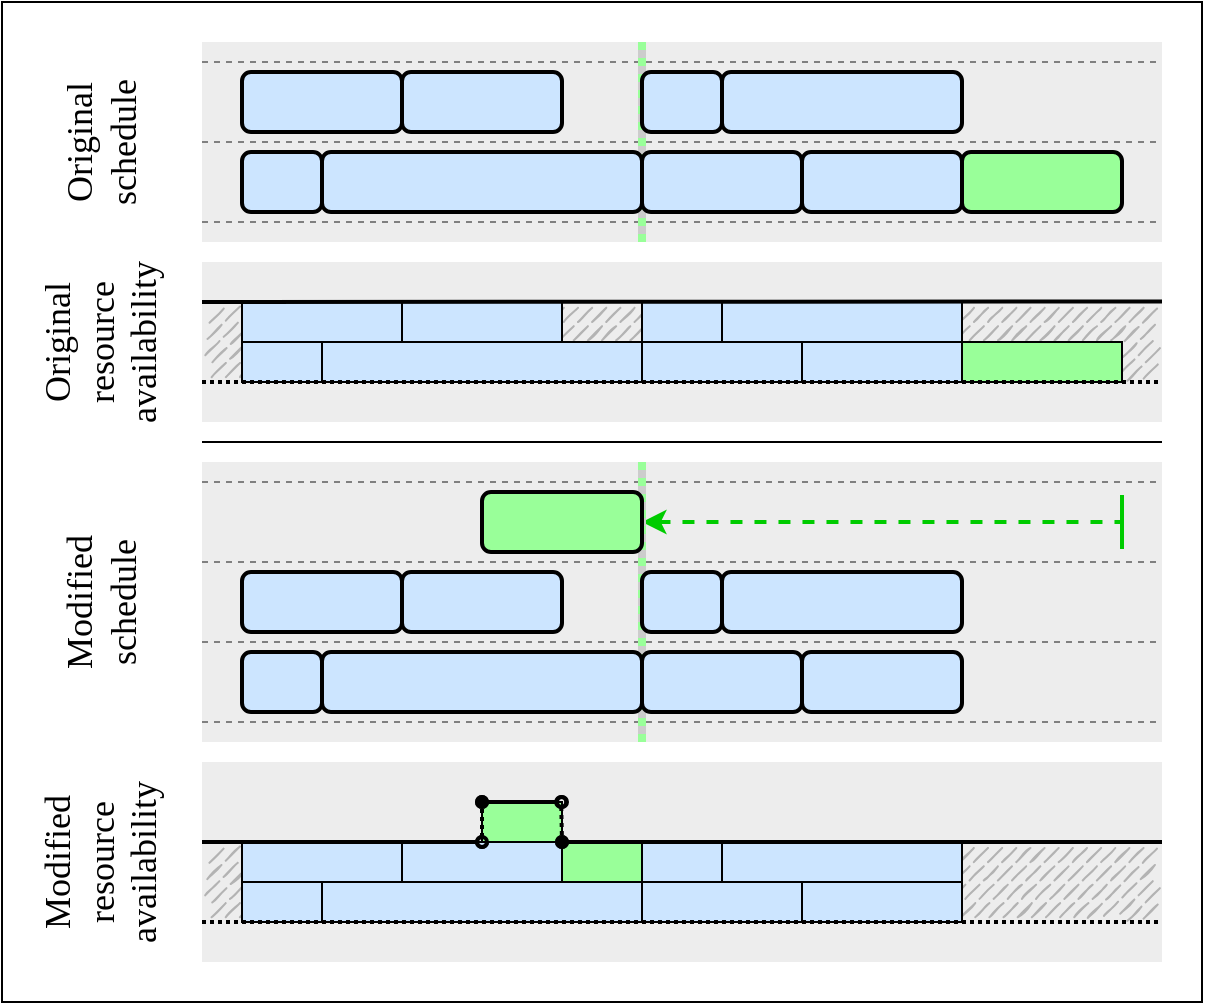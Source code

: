 <mxfile version="21.6.8" type="device">
  <diagram name="Page-1" id="vY85M9h08xzdCbBXcsBL">
    <mxGraphModel dx="1471" dy="850" grid="1" gridSize="10" guides="1" tooltips="1" connect="1" arrows="1" fold="1" page="1" pageScale="1" pageWidth="827" pageHeight="1169" math="0" shadow="0">
      <root>
        <mxCell id="0" />
        <mxCell id="1" parent="0" />
        <mxCell id="3WquMNs34_3FFJGKUzJI-1" value="" style="rounded=0;whiteSpace=wrap;html=1;movable=1;resizable=1;rotatable=1;deletable=1;editable=1;locked=0;connectable=1;" vertex="1" parent="1">
          <mxGeometry x="40" y="40" width="600" height="500" as="geometry" />
        </mxCell>
        <mxCell id="3WquMNs34_3FFJGKUzJI-158" value="" style="rounded=0;whiteSpace=wrap;html=1;glass=0;sketch=0;fillStyle=auto;sketchStyle=rough;fontSize=20;strokeColor=none;strokeWidth=1;fillColor=#EDEDED;gradientColor=none;gradientDirection=north;container=0;movable=1;resizable=1;rotatable=1;deletable=1;editable=1;locked=0;connectable=1;" vertex="1" parent="1">
          <mxGeometry x="140" y="420" width="480" height="100" as="geometry" />
        </mxCell>
        <mxCell id="3WquMNs34_3FFJGKUzJI-131" value="" style="rounded=0;whiteSpace=wrap;html=1;glass=0;sketch=0;fillStyle=auto;sketchStyle=rough;fontSize=20;strokeColor=none;strokeWidth=1;fillColor=#EDEDED;gradientColor=none;gradientDirection=north;container=0;movable=1;resizable=1;rotatable=1;deletable=1;editable=1;locked=0;connectable=1;" vertex="1" parent="1">
          <mxGeometry x="140" y="170" width="480" height="80" as="geometry" />
        </mxCell>
        <mxCell id="3WquMNs34_3FFJGKUzJI-95" value="" style="rounded=0;whiteSpace=wrap;html=1;glass=0;sketch=0;fillStyle=auto;sketchStyle=rough;fontSize=20;strokeColor=none;strokeWidth=1;fillColor=#EDEDED;gradientColor=none;gradientDirection=north;container=0;movable=1;resizable=1;rotatable=1;deletable=1;editable=1;locked=0;connectable=1;" vertex="1" parent="1">
          <mxGeometry x="140" y="60" width="480" height="100" as="geometry" />
        </mxCell>
        <mxCell id="3WquMNs34_3FFJGKUzJI-5" value="" style="rounded=0;whiteSpace=wrap;html=1;glass=0;sketch=0;fillStyle=auto;sketchStyle=rough;fontSize=20;strokeColor=none;strokeWidth=1;fillColor=#EDEDED;gradientColor=none;gradientDirection=north;container=0;movable=1;resizable=1;rotatable=1;deletable=1;editable=1;locked=0;connectable=1;" vertex="1" parent="1">
          <mxGeometry x="140" y="270" width="480" height="140" as="geometry" />
        </mxCell>
        <mxCell id="3WquMNs34_3FFJGKUzJI-94" value="" style="endArrow=baseDash;html=1;rounded=0;strokeWidth=2;dashed=1;startArrow=classic;startFill=1;endFill=0;strokeColor=#00CC00;startSize=6;endSize=24;exitX=1;exitY=0.5;exitDx=0;exitDy=0;" edge="1" parent="1" source="3WquMNs34_3FFJGKUzJI-89">
          <mxGeometry width="50" height="50" relative="1" as="geometry">
            <mxPoint x="360" y="260" as="sourcePoint" />
            <mxPoint x="600" y="300" as="targetPoint" />
          </mxGeometry>
        </mxCell>
        <mxCell id="3WquMNs34_3FFJGKUzJI-68" value="Original&lt;br&gt;schedule" style="text;html=1;strokeColor=none;fillColor=none;align=center;verticalAlign=middle;whiteSpace=wrap;rounded=0;glass=0;sketch=0;fillStyle=auto;sketchStyle=rough;fontFamily=Verdana;fontSize=18;container=0;horizontal=0;movable=1;resizable=1;rotatable=1;deletable=1;editable=1;locked=0;connectable=1;" vertex="1" parent="1">
          <mxGeometry x="40" y="60" width="100" height="100" as="geometry" />
        </mxCell>
        <mxCell id="3WquMNs34_3FFJGKUzJI-27" value="" style="rounded=1;whiteSpace=wrap;html=1;fontStyle=0;fontSize=20;strokeWidth=2;fillColor=#CCE5FF;" vertex="1" parent="1">
          <mxGeometry x="160" y="75" width="80" height="30" as="geometry" />
        </mxCell>
        <mxCell id="3WquMNs34_3FFJGKUzJI-69" value="" style="rounded=1;whiteSpace=wrap;html=1;fontStyle=0;fontSize=20;strokeWidth=2;fillColor=#CCE5FF;" vertex="1" parent="1">
          <mxGeometry x="160" y="115" width="40" height="30" as="geometry" />
        </mxCell>
        <mxCell id="3WquMNs34_3FFJGKUzJI-76" value="" style="rounded=1;whiteSpace=wrap;html=1;fontStyle=0;fontSize=20;strokeWidth=2;fillColor=#99FF99;" vertex="1" parent="1">
          <mxGeometry x="520" y="115" width="80" height="30" as="geometry" />
        </mxCell>
        <mxCell id="3WquMNs34_3FFJGKUzJI-78" value="" style="rounded=1;whiteSpace=wrap;html=1;fontStyle=0;fontSize=20;strokeWidth=2;fillColor=#CCE5FF;" vertex="1" parent="1">
          <mxGeometry x="440" y="115" width="80" height="30" as="geometry" />
        </mxCell>
        <mxCell id="3WquMNs34_3FFJGKUzJI-79" value="" style="rounded=1;whiteSpace=wrap;html=1;fontStyle=0;fontSize=20;strokeWidth=2;fillColor=#CCE5FF;" vertex="1" parent="1">
          <mxGeometry x="400" y="75" width="120" height="30" as="geometry" />
        </mxCell>
        <mxCell id="3WquMNs34_3FFJGKUzJI-82" value="" style="rounded=1;whiteSpace=wrap;html=1;fontStyle=0;fontSize=20;strokeWidth=2;fillColor=#CCE5FF;" vertex="1" parent="1">
          <mxGeometry x="160" y="325" width="80" height="30" as="geometry" />
        </mxCell>
        <mxCell id="3WquMNs34_3FFJGKUzJI-83" value="" style="rounded=1;whiteSpace=wrap;html=1;fontStyle=0;fontSize=20;strokeWidth=2;fillColor=#CCE5FF;" vertex="1" parent="1">
          <mxGeometry x="160" y="365" width="40" height="30" as="geometry" />
        </mxCell>
        <mxCell id="3WquMNs34_3FFJGKUzJI-90" value="" style="rounded=1;whiteSpace=wrap;html=1;fontStyle=0;fontSize=20;strokeWidth=2;fillColor=#CCE5FF;" vertex="1" parent="1">
          <mxGeometry x="440" y="365" width="80" height="30" as="geometry" />
        </mxCell>
        <mxCell id="3WquMNs34_3FFJGKUzJI-91" value="" style="rounded=1;whiteSpace=wrap;html=1;fontStyle=0;fontSize=20;strokeWidth=2;fillColor=#CCE5FF;" vertex="1" parent="1">
          <mxGeometry x="400" y="325" width="120" height="30" as="geometry" />
        </mxCell>
        <mxCell id="3WquMNs34_3FFJGKUzJI-100" value="" style="endArrow=none;dashed=1;html=1;strokeWidth=1;rounded=0;fontSize=20;startSize=5;endSize=5;targetPerimeterSpacing=0;jumpStyle=none;jumpSize=6;strokeColor=#808080;fontStyle=0;movable=1;resizable=1;rotatable=1;deletable=1;editable=1;locked=0;connectable=1;" edge="1" parent="1">
          <mxGeometry width="50" height="50" relative="1" as="geometry">
            <mxPoint x="140" y="70" as="sourcePoint" />
            <mxPoint x="620" y="70" as="targetPoint" />
          </mxGeometry>
        </mxCell>
        <mxCell id="3WquMNs34_3FFJGKUzJI-101" value="" style="endArrow=none;dashed=1;html=1;strokeWidth=1;rounded=0;fontSize=20;startSize=5;endSize=5;targetPerimeterSpacing=0;jumpStyle=none;jumpSize=6;strokeColor=#808080;fontStyle=0;movable=1;resizable=1;rotatable=1;deletable=1;editable=1;locked=0;connectable=1;" edge="1" parent="1">
          <mxGeometry width="50" height="50" relative="1" as="geometry">
            <mxPoint x="140" y="110" as="sourcePoint" />
            <mxPoint x="620" y="110" as="targetPoint" />
          </mxGeometry>
        </mxCell>
        <mxCell id="3WquMNs34_3FFJGKUzJI-102" value="" style="endArrow=none;dashed=1;html=1;strokeWidth=1;rounded=0;fontSize=20;startSize=5;endSize=5;targetPerimeterSpacing=0;jumpStyle=none;jumpSize=6;strokeColor=#808080;fontStyle=0;movable=1;resizable=1;rotatable=1;deletable=1;editable=1;locked=0;connectable=1;" edge="1" parent="1">
          <mxGeometry width="50" height="50" relative="1" as="geometry">
            <mxPoint x="140" y="320" as="sourcePoint" />
            <mxPoint x="620" y="320" as="targetPoint" />
          </mxGeometry>
        </mxCell>
        <mxCell id="3WquMNs34_3FFJGKUzJI-103" value="" style="endArrow=none;dashed=1;html=1;strokeWidth=1;rounded=0;fontSize=20;startSize=5;endSize=5;targetPerimeterSpacing=0;jumpStyle=none;jumpSize=6;strokeColor=#808080;fontStyle=0;movable=1;resizable=1;rotatable=1;deletable=1;editable=1;locked=0;connectable=1;" edge="1" parent="1">
          <mxGeometry width="50" height="50" relative="1" as="geometry">
            <mxPoint x="140" y="360" as="sourcePoint" />
            <mxPoint x="620" y="360" as="targetPoint" />
          </mxGeometry>
        </mxCell>
        <mxCell id="3WquMNs34_3FFJGKUzJI-104" value="" style="endArrow=none;dashed=1;html=1;strokeWidth=1;rounded=0;fontSize=20;startSize=5;endSize=5;targetPerimeterSpacing=0;jumpStyle=none;jumpSize=6;strokeColor=#808080;fontStyle=0;movable=1;resizable=1;rotatable=1;deletable=1;editable=1;locked=0;connectable=1;" edge="1" parent="1">
          <mxGeometry width="50" height="50" relative="1" as="geometry">
            <mxPoint x="140" y="400" as="sourcePoint" />
            <mxPoint x="620" y="400" as="targetPoint" />
          </mxGeometry>
        </mxCell>
        <mxCell id="3WquMNs34_3FFJGKUzJI-105" value="" style="endArrow=none;dashed=1;html=1;strokeWidth=1;rounded=0;fontSize=20;startSize=5;endSize=5;targetPerimeterSpacing=0;jumpStyle=none;jumpSize=6;strokeColor=#808080;fontStyle=0;movable=1;resizable=1;rotatable=1;deletable=1;editable=1;locked=0;connectable=1;" edge="1" parent="1">
          <mxGeometry width="50" height="50" relative="1" as="geometry">
            <mxPoint x="140" y="280" as="sourcePoint" />
            <mxPoint x="620" y="280" as="targetPoint" />
          </mxGeometry>
        </mxCell>
        <mxCell id="3WquMNs34_3FFJGKUzJI-106" value="" style="endArrow=none;dashed=1;html=1;strokeWidth=1;rounded=0;fontSize=20;startSize=5;endSize=5;targetPerimeterSpacing=0;jumpStyle=none;jumpSize=6;strokeColor=#808080;fontStyle=0;movable=1;resizable=1;rotatable=1;deletable=1;editable=1;locked=0;connectable=1;" edge="1" parent="1">
          <mxGeometry width="50" height="50" relative="1" as="geometry">
            <mxPoint x="140" y="150" as="sourcePoint" />
            <mxPoint x="620" y="150" as="targetPoint" />
          </mxGeometry>
        </mxCell>
        <mxCell id="3WquMNs34_3FFJGKUzJI-96" value="" style="endArrow=none;dashed=1;html=1;strokeWidth=4;rounded=0;strokeColor=#CCCCCC;dashPattern=1 1;jumpStyle=none;shadow=0;" edge="1" parent="1">
          <mxGeometry width="50" height="50" relative="1" as="geometry">
            <mxPoint x="360" y="156" as="sourcePoint" />
            <mxPoint x="360" y="60" as="targetPoint" />
          </mxGeometry>
        </mxCell>
        <mxCell id="3WquMNs34_3FFJGKUzJI-80" value="" style="endArrow=none;dashed=1;html=1;strokeWidth=4;rounded=0;strokeColor=#99FF99;dashPattern=1 1;jumpStyle=none;shadow=0;" edge="1" parent="1">
          <mxGeometry width="50" height="50" relative="1" as="geometry">
            <mxPoint x="360" y="160" as="sourcePoint" />
            <mxPoint x="360" y="60" as="targetPoint" />
          </mxGeometry>
        </mxCell>
        <mxCell id="3WquMNs34_3FFJGKUzJI-71" value="" style="rounded=1;whiteSpace=wrap;html=1;fontStyle=0;fontSize=20;strokeWidth=2;fillColor=#CCE5FF;" vertex="1" parent="1">
          <mxGeometry x="240" y="75" width="80" height="30" as="geometry" />
        </mxCell>
        <mxCell id="3WquMNs34_3FFJGKUzJI-98" value="" style="endArrow=none;dashed=1;html=1;strokeWidth=4;rounded=0;strokeColor=#CCCCCC;dashPattern=1 1;jumpStyle=none;shadow=0;" edge="1" parent="1">
          <mxGeometry width="50" height="50" relative="1" as="geometry">
            <mxPoint x="360" y="406" as="sourcePoint" />
            <mxPoint x="360" y="272" as="targetPoint" />
          </mxGeometry>
        </mxCell>
        <mxCell id="3WquMNs34_3FFJGKUzJI-99" value="" style="endArrow=none;dashed=1;html=1;strokeWidth=4;rounded=0;strokeColor=#99FF99;dashPattern=1 1;jumpStyle=none;shadow=0;" edge="1" parent="1">
          <mxGeometry width="50" height="50" relative="1" as="geometry">
            <mxPoint x="360" y="410" as="sourcePoint" />
            <mxPoint x="360" y="270" as="targetPoint" />
          </mxGeometry>
        </mxCell>
        <mxCell id="3WquMNs34_3FFJGKUzJI-85" value="" style="rounded=1;whiteSpace=wrap;html=1;fontStyle=0;fontSize=20;strokeWidth=2;fillColor=#CCE5FF;" vertex="1" parent="1">
          <mxGeometry x="240" y="325" width="80" height="30" as="geometry" />
        </mxCell>
        <mxCell id="3WquMNs34_3FFJGKUzJI-108" value="Modified&lt;br&gt;schedule" style="text;html=1;strokeColor=none;fillColor=none;align=center;verticalAlign=middle;whiteSpace=wrap;rounded=0;glass=0;sketch=0;fillStyle=auto;sketchStyle=rough;fontFamily=Verdana;fontSize=18;container=0;horizontal=0;movable=1;resizable=1;rotatable=1;deletable=1;editable=1;locked=0;connectable=1;" vertex="1" parent="1">
          <mxGeometry x="40" y="270" width="100" height="140" as="geometry" />
        </mxCell>
        <mxCell id="3WquMNs34_3FFJGKUzJI-109" value="" style="endArrow=none;html=1;strokeWidth=1;rounded=0;fontSize=20;startSize=5;endSize=5;targetPerimeterSpacing=0;jumpStyle=none;jumpSize=6;strokeColor=#000000;fontStyle=0;movable=1;resizable=1;rotatable=1;deletable=1;editable=1;locked=0;connectable=1;" edge="1" parent="1">
          <mxGeometry width="50" height="50" relative="1" as="geometry">
            <mxPoint x="140" y="260" as="sourcePoint" />
            <mxPoint x="620" y="260" as="targetPoint" />
          </mxGeometry>
        </mxCell>
        <mxCell id="3WquMNs34_3FFJGKUzJI-112" value="Modified resource availability" style="text;html=1;strokeColor=none;fillColor=none;align=center;verticalAlign=middle;whiteSpace=wrap;rounded=0;glass=0;sketch=0;fillStyle=auto;sketchStyle=rough;fontFamily=Verdana;fontSize=18;container=0;horizontal=0;movable=1;resizable=1;rotatable=1;deletable=1;editable=1;locked=0;connectable=1;" vertex="1" parent="1">
          <mxGeometry x="40" y="420" width="100" height="100" as="geometry" />
        </mxCell>
        <mxCell id="3WquMNs34_3FFJGKUzJI-129" value="" style="rounded=0;whiteSpace=wrap;html=1;fontSize=20;strokeWidth=1;fillColor=#B3B3B3;strokeColor=none;gradientColor=none;gradientDirection=north;sketch=1;sketchStyle=rough;fillStyle=dashed;perimeterSpacing=0;labelBackgroundColor=none;disableMultiStroke=0;disableMultiStrokeFill=0;dashOffset=10;dashGap=3;hachureGap=5;fillWeight=1;hachureAngle=-45;curveFitting=-1;simplification=1;zigzagOffset=-10;container=0;" vertex="1" parent="1">
          <mxGeometry x="140" y="190" width="480" height="40" as="geometry" />
        </mxCell>
        <mxCell id="3WquMNs34_3FFJGKUzJI-132" value="" style="rounded=0;whiteSpace=wrap;html=1;fillColor=#CCE5FF;" vertex="1" parent="1">
          <mxGeometry x="160" y="210" width="40" height="20" as="geometry" />
        </mxCell>
        <mxCell id="3WquMNs34_3FFJGKUzJI-133" value="" style="rounded=0;whiteSpace=wrap;html=1;fillColor=#CCE5FF;" vertex="1" parent="1">
          <mxGeometry x="160" y="190" width="80" height="20" as="geometry" />
        </mxCell>
        <mxCell id="3WquMNs34_3FFJGKUzJI-134" value="" style="rounded=0;whiteSpace=wrap;html=1;fillColor=#CCE5FF;" vertex="1" parent="1">
          <mxGeometry x="240" y="190" width="80" height="20" as="geometry" />
        </mxCell>
        <mxCell id="3WquMNs34_3FFJGKUzJI-135" value="" style="rounded=0;whiteSpace=wrap;html=1;fillColor=#CCE5FF;" vertex="1" parent="1">
          <mxGeometry x="200" y="210" width="160" height="20" as="geometry" />
        </mxCell>
        <mxCell id="3WquMNs34_3FFJGKUzJI-137" value="" style="rounded=0;whiteSpace=wrap;html=1;fillColor=#CCE5FF;" vertex="1" parent="1">
          <mxGeometry x="360" y="190" width="40" height="20" as="geometry" />
        </mxCell>
        <mxCell id="3WquMNs34_3FFJGKUzJI-138" value="" style="rounded=0;whiteSpace=wrap;html=1;fillColor=#CCE5FF;" vertex="1" parent="1">
          <mxGeometry x="400" y="190" width="120" height="20" as="geometry" />
        </mxCell>
        <mxCell id="3WquMNs34_3FFJGKUzJI-139" value="" style="rounded=0;whiteSpace=wrap;html=1;fillColor=#CCE5FF;" vertex="1" parent="1">
          <mxGeometry x="360" y="210" width="80" height="20" as="geometry" />
        </mxCell>
        <mxCell id="3WquMNs34_3FFJGKUzJI-140" value="" style="rounded=0;whiteSpace=wrap;html=1;fillColor=#CCE5FF;" vertex="1" parent="1">
          <mxGeometry x="440" y="210" width="80" height="20" as="geometry" />
        </mxCell>
        <mxCell id="3WquMNs34_3FFJGKUzJI-141" value="" style="rounded=0;whiteSpace=wrap;html=1;fillColor=#99FF99;" vertex="1" parent="1">
          <mxGeometry x="520" y="210" width="80" height="20" as="geometry" />
        </mxCell>
        <mxCell id="3WquMNs34_3FFJGKUzJI-124" value="" style="endArrow=none;html=1;rounded=0;fontSize=20;targetPerimeterSpacing=0;strokeWidth=2;startArrow=none;startFill=0;endSize=5;startSize=5;endFill=0;" edge="1" parent="1">
          <mxGeometry width="50" height="50" relative="1" as="geometry">
            <mxPoint x="140" y="190" as="sourcePoint" />
            <mxPoint x="620" y="189.75" as="targetPoint" />
          </mxGeometry>
        </mxCell>
        <mxCell id="3WquMNs34_3FFJGKUzJI-130" value="" style="endArrow=none;html=1;rounded=0;fontSize=20;targetPerimeterSpacing=0;strokeWidth=2;startArrow=none;startFill=0;endSize=5;startSize=5;jumpStyle=none;jumpSize=6;dashed=1;dashPattern=1 1;endFill=0;" edge="1" parent="1">
          <mxGeometry width="50" height="50" relative="1" as="geometry">
            <mxPoint x="140" y="230" as="sourcePoint" />
            <mxPoint x="620" y="230" as="targetPoint" />
          </mxGeometry>
        </mxCell>
        <mxCell id="3WquMNs34_3FFJGKUzJI-145" value="" style="rounded=0;whiteSpace=wrap;html=1;fontSize=20;strokeWidth=1;fillColor=#B3B3B3;strokeColor=none;gradientColor=none;gradientDirection=north;sketch=1;sketchStyle=rough;fillStyle=dashed;perimeterSpacing=0;labelBackgroundColor=none;disableMultiStroke=0;disableMultiStrokeFill=0;dashOffset=10;dashGap=3;hachureGap=5;fillWeight=1;hachureAngle=-45;curveFitting=-1;simplification=1;zigzagOffset=-10;container=0;" vertex="1" parent="1">
          <mxGeometry x="140" y="460" width="480" height="40" as="geometry" />
        </mxCell>
        <mxCell id="3WquMNs34_3FFJGKUzJI-146" value="" style="rounded=0;whiteSpace=wrap;html=1;fillColor=#CCE5FF;" vertex="1" parent="1">
          <mxGeometry x="160" y="480" width="40" height="20" as="geometry" />
        </mxCell>
        <mxCell id="3WquMNs34_3FFJGKUzJI-147" value="" style="rounded=0;whiteSpace=wrap;html=1;fillColor=#CCE5FF;" vertex="1" parent="1">
          <mxGeometry x="160" y="460" width="80" height="20" as="geometry" />
        </mxCell>
        <mxCell id="3WquMNs34_3FFJGKUzJI-148" value="" style="rounded=0;whiteSpace=wrap;html=1;fillColor=#CCE5FF;" vertex="1" parent="1">
          <mxGeometry x="240" y="460" width="80" height="20" as="geometry" />
        </mxCell>
        <mxCell id="3WquMNs34_3FFJGKUzJI-149" value="" style="rounded=0;whiteSpace=wrap;html=1;fillColor=#CCE5FF;" vertex="1" parent="1">
          <mxGeometry x="200" y="480" width="160" height="20" as="geometry" />
        </mxCell>
        <mxCell id="3WquMNs34_3FFJGKUzJI-150" value="" style="rounded=0;whiteSpace=wrap;html=1;fillColor=#CCE5FF;" vertex="1" parent="1">
          <mxGeometry x="360" y="460" width="40" height="20" as="geometry" />
        </mxCell>
        <mxCell id="3WquMNs34_3FFJGKUzJI-151" value="" style="rounded=0;whiteSpace=wrap;html=1;fillColor=#CCE5FF;" vertex="1" parent="1">
          <mxGeometry x="400" y="460" width="120" height="20" as="geometry" />
        </mxCell>
        <mxCell id="3WquMNs34_3FFJGKUzJI-152" value="" style="rounded=0;whiteSpace=wrap;html=1;fillColor=#CCE5FF;" vertex="1" parent="1">
          <mxGeometry x="360" y="480" width="80" height="20" as="geometry" />
        </mxCell>
        <mxCell id="3WquMNs34_3FFJGKUzJI-153" value="" style="rounded=0;whiteSpace=wrap;html=1;fillColor=#CCE5FF;" vertex="1" parent="1">
          <mxGeometry x="440" y="480" width="80" height="20" as="geometry" />
        </mxCell>
        <mxCell id="3WquMNs34_3FFJGKUzJI-154" value="" style="rounded=0;whiteSpace=wrap;html=1;fillColor=#99FF99;" vertex="1" parent="1">
          <mxGeometry x="320" y="460" width="40" height="20" as="geometry" />
        </mxCell>
        <mxCell id="3WquMNs34_3FFJGKUzJI-156" value="" style="endArrow=none;html=1;rounded=0;fontSize=20;targetPerimeterSpacing=0;strokeWidth=2;startArrow=none;startFill=0;endSize=5;startSize=5;jumpStyle=none;jumpSize=6;dashed=1;dashPattern=1 1;endFill=0;" edge="1" parent="1">
          <mxGeometry width="50" height="50" relative="1" as="geometry">
            <mxPoint x="140" y="500" as="sourcePoint" />
            <mxPoint x="620" y="500" as="targetPoint" />
          </mxGeometry>
        </mxCell>
        <mxCell id="3WquMNs34_3FFJGKUzJI-159" value="" style="endArrow=oval;html=1;rounded=0;fontSize=20;targetPerimeterSpacing=0;strokeWidth=2;startArrow=none;startFill=0;endSize=5;startSize=5;endFill=0;exitX=0;exitY=0;exitDx=0;exitDy=0;" edge="1" parent="1" source="3WquMNs34_3FFJGKUzJI-145">
          <mxGeometry width="50" height="50" relative="1" as="geometry">
            <mxPoint x="180" y="460" as="sourcePoint" />
            <mxPoint x="280" y="460" as="targetPoint" />
          </mxGeometry>
        </mxCell>
        <mxCell id="3WquMNs34_3FFJGKUzJI-164" value="Original&lt;br&gt;resource&lt;br&gt;availability" style="text;html=1;strokeColor=none;fillColor=none;align=center;verticalAlign=middle;whiteSpace=wrap;rounded=0;glass=0;sketch=0;fillStyle=auto;sketchStyle=rough;fontFamily=Verdana;fontSize=18;container=0;horizontal=0;movable=1;resizable=1;rotatable=1;deletable=1;editable=1;locked=0;connectable=1;" vertex="1" parent="1">
          <mxGeometry x="40" y="170" width="100" height="80" as="geometry" />
        </mxCell>
        <mxCell id="3WquMNs34_3FFJGKUzJI-72" value="" style="rounded=1;whiteSpace=wrap;html=1;fontStyle=0;fontSize=20;strokeWidth=2;fillColor=#CCE5FF;" vertex="1" parent="1">
          <mxGeometry x="360" y="75" width="40" height="30" as="geometry" />
        </mxCell>
        <mxCell id="3WquMNs34_3FFJGKUzJI-70" value="" style="rounded=1;whiteSpace=wrap;html=1;fontStyle=0;fontSize=20;strokeWidth=2;fillColor=#CCE5FF;" vertex="1" parent="1">
          <mxGeometry x="200" y="115" width="160" height="30" as="geometry" />
        </mxCell>
        <mxCell id="3WquMNs34_3FFJGKUzJI-73" value="" style="rounded=1;whiteSpace=wrap;html=1;fontStyle=0;fontSize=20;strokeWidth=2;fillColor=#CCE5FF;" vertex="1" parent="1">
          <mxGeometry x="360" y="115" width="80" height="30" as="geometry" />
        </mxCell>
        <mxCell id="3WquMNs34_3FFJGKUzJI-86" value="" style="rounded=1;whiteSpace=wrap;html=1;fontStyle=0;fontSize=20;strokeWidth=2;fillColor=#CCE5FF;" vertex="1" parent="1">
          <mxGeometry x="360" y="325" width="40" height="30" as="geometry" />
        </mxCell>
        <mxCell id="3WquMNs34_3FFJGKUzJI-87" value="" style="rounded=1;whiteSpace=wrap;html=1;fontStyle=0;fontSize=20;strokeWidth=2;fillColor=#CCE5FF;" vertex="1" parent="1">
          <mxGeometry x="360" y="365" width="80" height="30" as="geometry" />
        </mxCell>
        <mxCell id="3WquMNs34_3FFJGKUzJI-84" value="" style="rounded=1;whiteSpace=wrap;html=1;fontStyle=0;fontSize=20;strokeWidth=2;fillColor=#CCE5FF;" vertex="1" parent="1">
          <mxGeometry x="200" y="365" width="160" height="30" as="geometry" />
        </mxCell>
        <mxCell id="3WquMNs34_3FFJGKUzJI-89" value="" style="rounded=1;whiteSpace=wrap;html=1;fontStyle=0;fontSize=20;strokeWidth=2;fillColor=#99FF99;" vertex="1" parent="1">
          <mxGeometry x="280" y="285" width="80" height="30" as="geometry" />
        </mxCell>
        <mxCell id="3WquMNs34_3FFJGKUzJI-167" value="" style="rounded=0;whiteSpace=wrap;html=1;fillColor=#99FF99;" vertex="1" parent="1">
          <mxGeometry x="280" y="440" width="40" height="20" as="geometry" />
        </mxCell>
        <mxCell id="3WquMNs34_3FFJGKUzJI-160" value="" style="endArrow=none;html=1;rounded=0;fontSize=20;targetPerimeterSpacing=0;strokeWidth=2;startArrow=oval;startFill=1;endSize=5;startSize=5;endFill=0;exitX=0;exitY=0;exitDx=0;exitDy=0;" edge="1" parent="1" source="3WquMNs34_3FFJGKUzJI-154">
          <mxGeometry width="50" height="50" relative="1" as="geometry">
            <mxPoint x="440" y="460" as="sourcePoint" />
            <mxPoint x="620" y="460" as="targetPoint" />
          </mxGeometry>
        </mxCell>
        <mxCell id="3WquMNs34_3FFJGKUzJI-161" value="" style="endArrow=oval;html=1;rounded=0;fontSize=20;targetPerimeterSpacing=0;strokeWidth=2;startArrow=oval;startFill=0;endSize=5;startSize=5;jumpStyle=none;jumpSize=6;dashed=1;dashPattern=1 1;endFill=1;" edge="1" parent="1">
          <mxGeometry width="50" height="50" relative="1" as="geometry">
            <mxPoint x="280" y="460" as="sourcePoint" />
            <mxPoint x="280" y="440" as="targetPoint" />
          </mxGeometry>
        </mxCell>
        <mxCell id="3WquMNs34_3FFJGKUzJI-162" value="" style="endArrow=oval;html=1;rounded=0;fontSize=20;targetPerimeterSpacing=0;strokeWidth=2;startArrow=oval;startFill=1;endSize=5;startSize=5;endFill=0;" edge="1" parent="1">
          <mxGeometry width="50" height="50" relative="1" as="geometry">
            <mxPoint x="280" y="440" as="sourcePoint" />
            <mxPoint x="320" y="440" as="targetPoint" />
          </mxGeometry>
        </mxCell>
        <mxCell id="3WquMNs34_3FFJGKUzJI-163" value="" style="endArrow=oval;html=1;rounded=0;fontSize=20;targetPerimeterSpacing=0;strokeWidth=2;startArrow=oval;startFill=0;endSize=5;startSize=5;jumpStyle=none;jumpSize=6;dashed=1;dashPattern=1 1;endFill=1;" edge="1" parent="1">
          <mxGeometry width="50" height="50" relative="1" as="geometry">
            <mxPoint x="319.58" y="440" as="sourcePoint" />
            <mxPoint x="320" y="460" as="targetPoint" />
          </mxGeometry>
        </mxCell>
      </root>
    </mxGraphModel>
  </diagram>
</mxfile>
